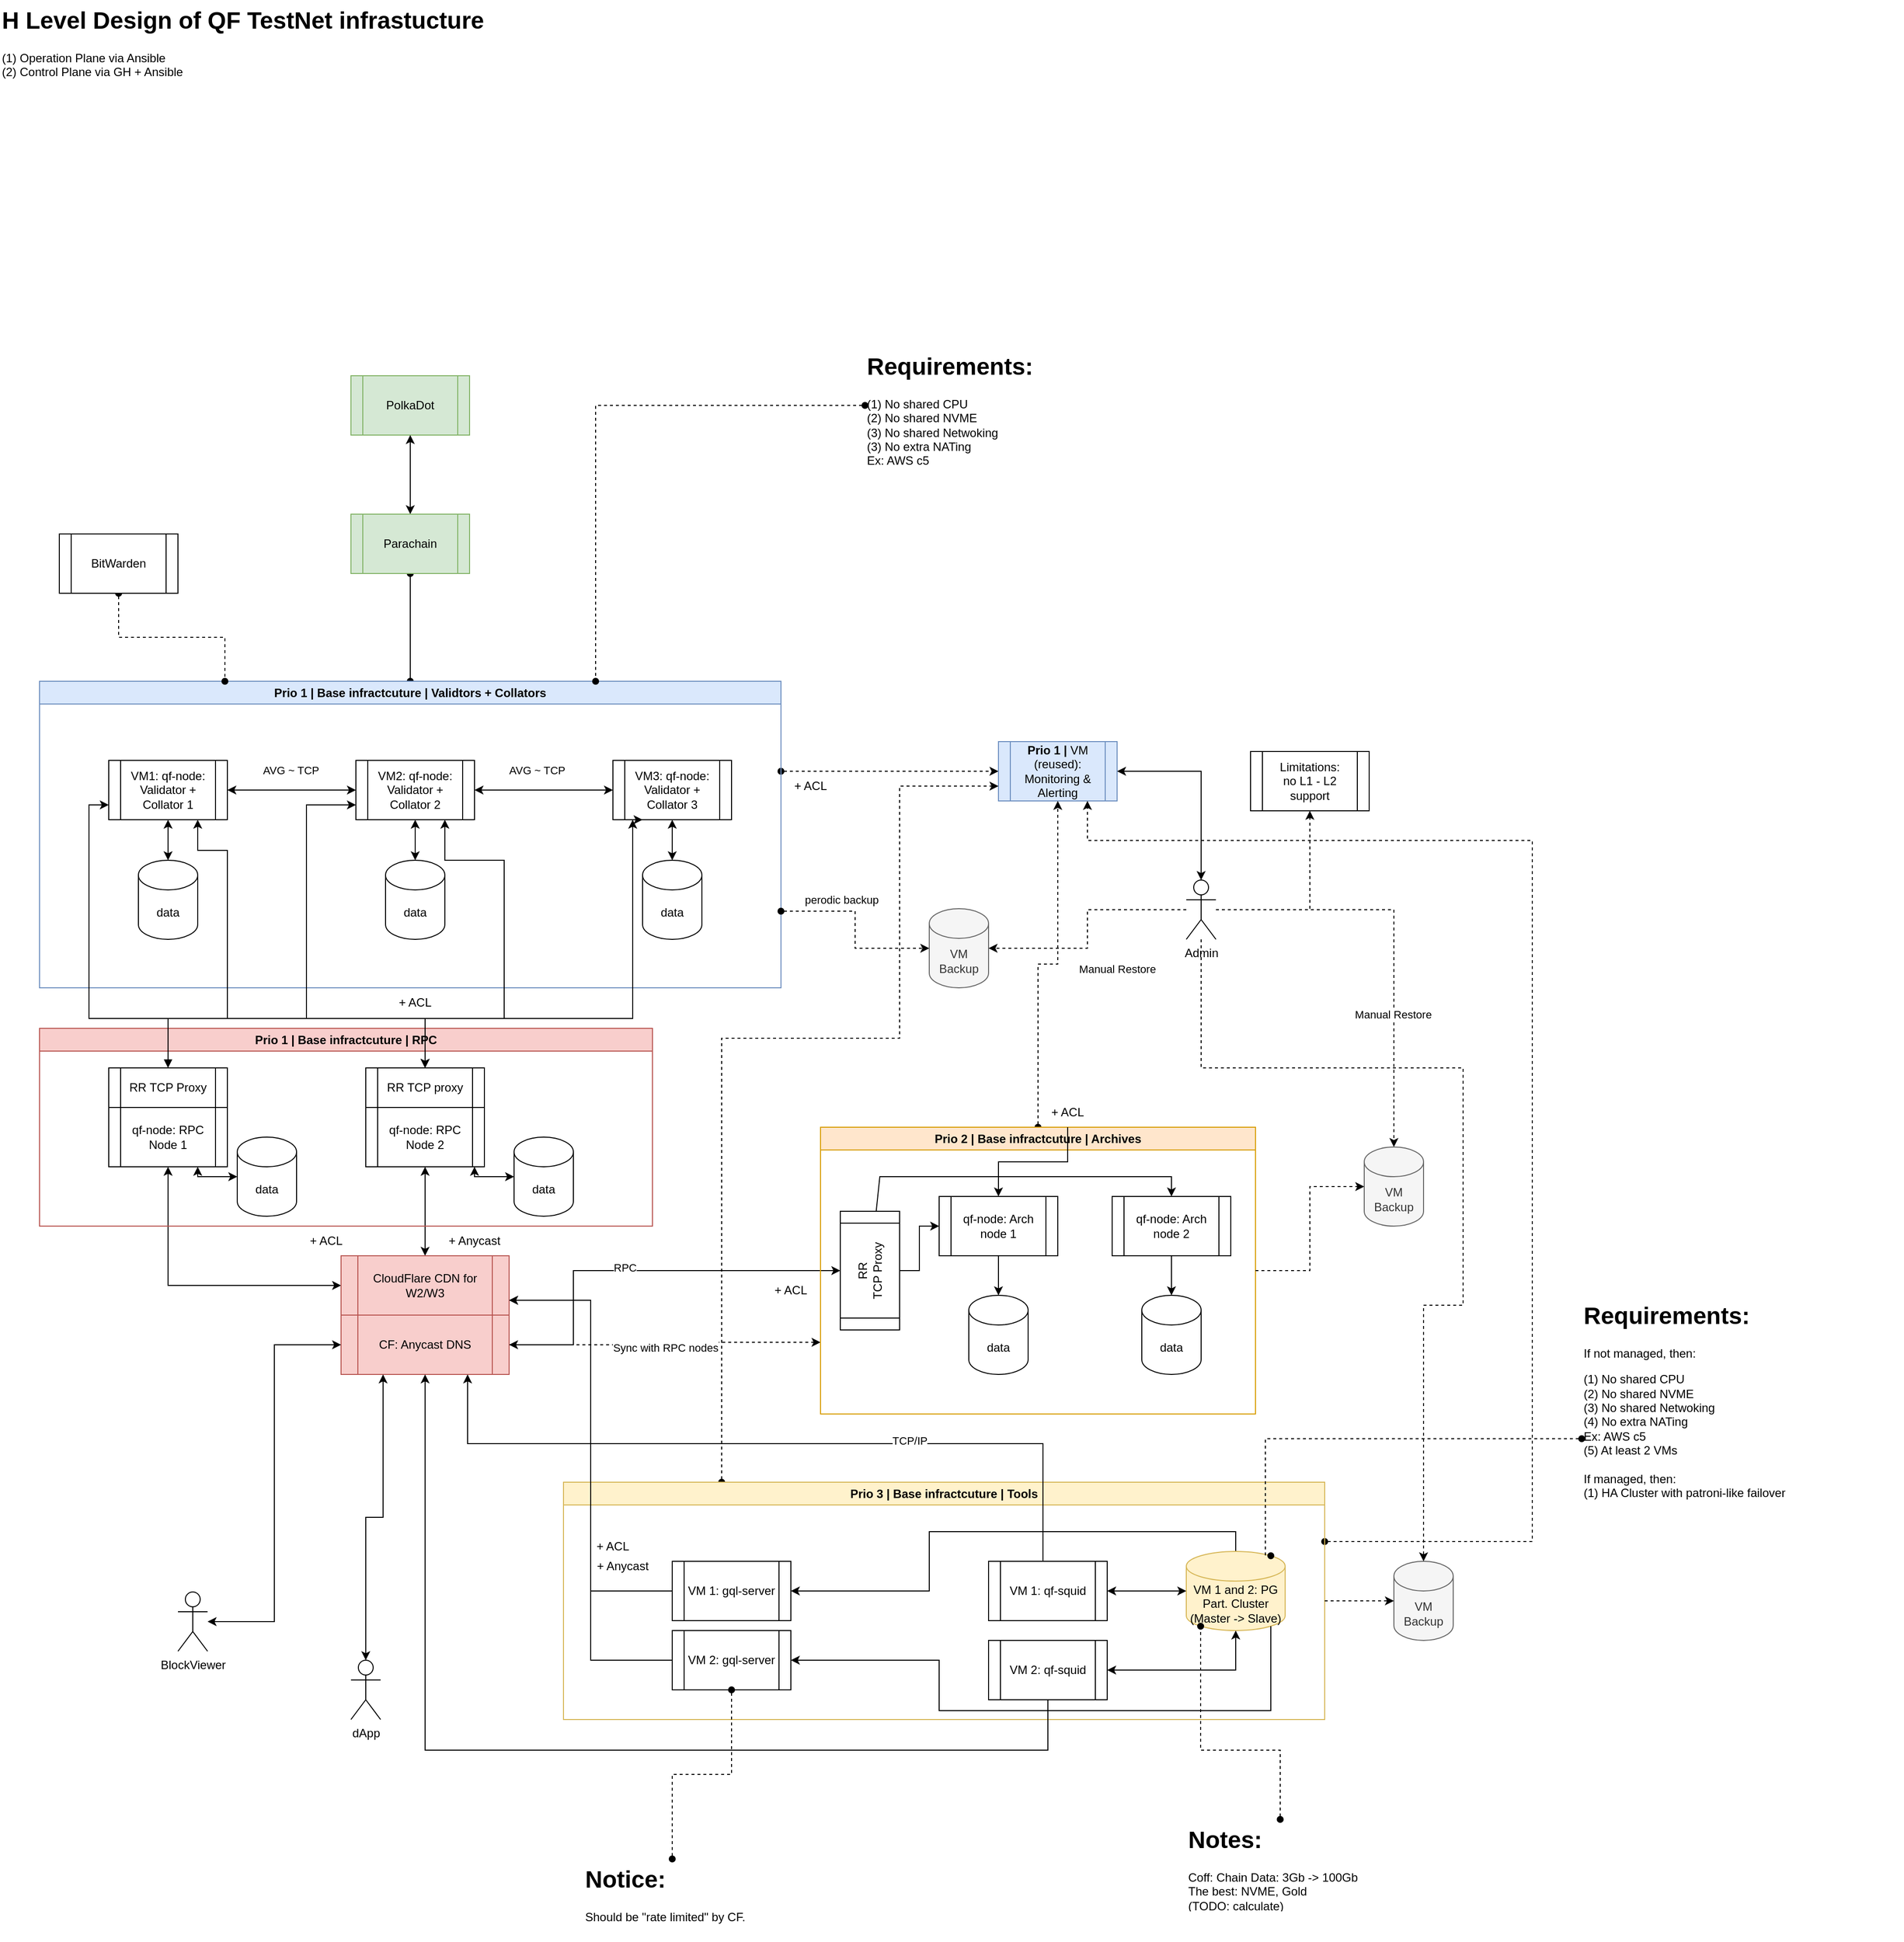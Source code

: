 <mxfile version="26.0.16">
  <diagram name="HLD" id="eTEe7x4ZIcKYtDVM1YVj">
    <mxGraphModel dx="1368" dy="2129" grid="1" gridSize="10" guides="1" tooltips="1" connect="1" arrows="1" fold="1" page="1" pageScale="1" pageWidth="850" pageHeight="1100" math="0" shadow="0">
      <root>
        <mxCell id="0" />
        <mxCell id="1" parent="0" />
        <mxCell id="8eAeLmn8yFaLi3UXi1aJ-64" style="edgeStyle=orthogonalEdgeStyle;rounded=0;orthogonalLoop=1;jettySize=auto;html=1;startArrow=oval;startFill=1;endArrow=oval;endFill=1;" parent="1" source="8eAeLmn8yFaLi3UXi1aJ-1" target="8eAeLmn8yFaLi3UXi1aJ-60" edge="1">
          <mxGeometry relative="1" as="geometry" />
        </mxCell>
        <mxCell id="8eAeLmn8yFaLi3UXi1aJ-73" style="edgeStyle=orthogonalEdgeStyle;rounded=0;orthogonalLoop=1;jettySize=auto;html=1;entryX=0;entryY=0.5;entryDx=0;entryDy=0;dashed=1;startArrow=oval;startFill=1;" parent="1" source="8eAeLmn8yFaLi3UXi1aJ-1" target="8eAeLmn8yFaLi3UXi1aJ-71" edge="1">
          <mxGeometry relative="1" as="geometry">
            <Array as="points">
              <mxPoint x="990" y="-290" />
              <mxPoint x="990" y="-290" />
            </Array>
          </mxGeometry>
        </mxCell>
        <mxCell id="8eAeLmn8yFaLi3UXi1aJ-1" value="Prio 1 | Base infractcuture | Validtors + Collators" style="swimlane;whiteSpace=wrap;html=1;fillColor=#dae8fc;strokeColor=#6c8ebf;" parent="1" vertex="1">
          <mxGeometry x="80" y="-381" width="750" height="310" as="geometry" />
        </mxCell>
        <mxCell id="8eAeLmn8yFaLi3UXi1aJ-5" value="AVG ~ TCP" style="edgeStyle=orthogonalEdgeStyle;rounded=0;orthogonalLoop=1;jettySize=auto;html=1;entryX=0;entryY=0.5;entryDx=0;entryDy=0;startArrow=classic;startFill=1;" parent="8eAeLmn8yFaLi3UXi1aJ-1" source="8eAeLmn8yFaLi3UXi1aJ-2" target="8eAeLmn8yFaLi3UXi1aJ-3" edge="1">
          <mxGeometry x="-0.014" y="20" relative="1" as="geometry">
            <mxPoint as="offset" />
          </mxGeometry>
        </mxCell>
        <mxCell id="8eAeLmn8yFaLi3UXi1aJ-11" style="edgeStyle=orthogonalEdgeStyle;rounded=0;orthogonalLoop=1;jettySize=auto;html=1;startArrow=classic;startFill=1;" parent="8eAeLmn8yFaLi3UXi1aJ-1" source="8eAeLmn8yFaLi3UXi1aJ-2" target="8eAeLmn8yFaLi3UXi1aJ-10" edge="1">
          <mxGeometry relative="1" as="geometry" />
        </mxCell>
        <mxCell id="8eAeLmn8yFaLi3UXi1aJ-2" value="VM1: qf-node:&lt;br&gt;Validator + Collator&amp;nbsp;1" style="shape=process;whiteSpace=wrap;html=1;backgroundOutline=1;" parent="8eAeLmn8yFaLi3UXi1aJ-1" vertex="1">
          <mxGeometry x="70" y="80" width="120" height="60" as="geometry" />
        </mxCell>
        <mxCell id="8eAeLmn8yFaLi3UXi1aJ-6" style="edgeStyle=orthogonalEdgeStyle;rounded=0;orthogonalLoop=1;jettySize=auto;html=1;startArrow=classic;startFill=1;" parent="8eAeLmn8yFaLi3UXi1aJ-1" source="8eAeLmn8yFaLi3UXi1aJ-3" target="8eAeLmn8yFaLi3UXi1aJ-4" edge="1">
          <mxGeometry relative="1" as="geometry" />
        </mxCell>
        <mxCell id="8eAeLmn8yFaLi3UXi1aJ-15" value="AVG ~ TCP" style="edgeLabel;html=1;align=center;verticalAlign=middle;resizable=0;points=[];" parent="8eAeLmn8yFaLi3UXi1aJ-6" vertex="1" connectable="0">
          <mxGeometry x="-0.393" y="1" relative="1" as="geometry">
            <mxPoint x="20" y="-19" as="offset" />
          </mxGeometry>
        </mxCell>
        <mxCell id="8eAeLmn8yFaLi3UXi1aJ-3" value="VM2: qf-node:&lt;br&gt;Validator + Collator&amp;nbsp;2" style="shape=process;whiteSpace=wrap;html=1;backgroundOutline=1;" parent="8eAeLmn8yFaLi3UXi1aJ-1" vertex="1">
          <mxGeometry x="320" y="80" width="120" height="60" as="geometry" />
        </mxCell>
        <mxCell id="8eAeLmn8yFaLi3UXi1aJ-4" value="VM3: qf-node:&lt;br&gt;Validator + Collator 3" style="shape=process;whiteSpace=wrap;html=1;backgroundOutline=1;" parent="8eAeLmn8yFaLi3UXi1aJ-1" vertex="1">
          <mxGeometry x="580" y="80" width="120" height="60" as="geometry" />
        </mxCell>
        <mxCell id="8eAeLmn8yFaLi3UXi1aJ-10" value="data" style="shape=cylinder3;whiteSpace=wrap;html=1;boundedLbl=1;backgroundOutline=1;size=15;" parent="8eAeLmn8yFaLi3UXi1aJ-1" vertex="1">
          <mxGeometry x="100" y="181" width="60" height="80" as="geometry" />
        </mxCell>
        <mxCell id="8eAeLmn8yFaLi3UXi1aJ-12" value="data" style="shape=cylinder3;whiteSpace=wrap;html=1;boundedLbl=1;backgroundOutline=1;size=15;" parent="8eAeLmn8yFaLi3UXi1aJ-1" vertex="1">
          <mxGeometry x="350" y="181" width="60" height="80" as="geometry" />
        </mxCell>
        <mxCell id="8eAeLmn8yFaLi3UXi1aJ-13" value="data" style="shape=cylinder3;whiteSpace=wrap;html=1;boundedLbl=1;backgroundOutline=1;size=15;" parent="8eAeLmn8yFaLi3UXi1aJ-1" vertex="1">
          <mxGeometry x="610" y="181" width="60" height="80" as="geometry" />
        </mxCell>
        <mxCell id="8eAeLmn8yFaLi3UXi1aJ-14" style="edgeStyle=orthogonalEdgeStyle;rounded=0;orthogonalLoop=1;jettySize=auto;html=1;entryX=0.5;entryY=0;entryDx=0;entryDy=0;entryPerimeter=0;startArrow=classic;startFill=1;" parent="8eAeLmn8yFaLi3UXi1aJ-1" source="8eAeLmn8yFaLi3UXi1aJ-4" target="8eAeLmn8yFaLi3UXi1aJ-13" edge="1">
          <mxGeometry relative="1" as="geometry" />
        </mxCell>
        <mxCell id="8eAeLmn8yFaLi3UXi1aJ-16" style="edgeStyle=orthogonalEdgeStyle;rounded=0;orthogonalLoop=1;jettySize=auto;html=1;entryX=0.5;entryY=0;entryDx=0;entryDy=0;entryPerimeter=0;startArrow=classic;startFill=1;" parent="8eAeLmn8yFaLi3UXi1aJ-1" source="8eAeLmn8yFaLi3UXi1aJ-3" target="8eAeLmn8yFaLi3UXi1aJ-12" edge="1">
          <mxGeometry relative="1" as="geometry" />
        </mxCell>
        <mxCell id="8eAeLmn8yFaLi3UXi1aJ-51" style="edgeStyle=orthogonalEdgeStyle;rounded=0;orthogonalLoop=1;jettySize=auto;html=1;startArrow=classic;startFill=1;" parent="1" source="8eAeLmn8yFaLi3UXi1aJ-17" target="8eAeLmn8yFaLi3UXi1aJ-40" edge="1">
          <mxGeometry relative="1" as="geometry" />
        </mxCell>
        <mxCell id="8eAeLmn8yFaLi3UXi1aJ-52" style="edgeStyle=orthogonalEdgeStyle;rounded=0;orthogonalLoop=1;jettySize=auto;html=1;startArrow=classic;startFill=1;" parent="1" source="8eAeLmn8yFaLi3UXi1aJ-17" target="8eAeLmn8yFaLi3UXi1aJ-37" edge="1">
          <mxGeometry relative="1" as="geometry" />
        </mxCell>
        <mxCell id="8eAeLmn8yFaLi3UXi1aJ-17" value="CloudFlare CDN for W2/W3" style="shape=process;whiteSpace=wrap;html=1;backgroundOutline=1;fillColor=#f8cecc;strokeColor=#b85450;" parent="1" vertex="1">
          <mxGeometry x="385" y="200" width="170" height="60" as="geometry" />
        </mxCell>
        <mxCell id="S5pNUgwe8TNOUD60_Mkd-13" style="edgeStyle=orthogonalEdgeStyle;rounded=0;orthogonalLoop=1;jettySize=auto;html=1;entryX=0.5;entryY=0;entryDx=0;entryDy=0;" parent="1" source="8eAeLmn8yFaLi3UXi1aJ-18" target="8eAeLmn8yFaLi3UXi1aJ-92" edge="1">
          <mxGeometry relative="1" as="geometry">
            <Array as="points">
              <mxPoint x="620" y="290" />
              <mxPoint x="620" y="215" />
            </Array>
          </mxGeometry>
        </mxCell>
        <mxCell id="S5pNUgwe8TNOUD60_Mkd-14" value="RPC" style="edgeLabel;html=1;align=center;verticalAlign=middle;resizable=0;points=[];" parent="S5pNUgwe8TNOUD60_Mkd-13" vertex="1" connectable="0">
          <mxGeometry x="-0.067" y="3" relative="1" as="geometry">
            <mxPoint as="offset" />
          </mxGeometry>
        </mxCell>
        <mxCell id="8eAeLmn8yFaLi3UXi1aJ-18" value="CF: Anycast DNS" style="shape=process;whiteSpace=wrap;html=1;backgroundOutline=1;fillColor=#f8cecc;strokeColor=#b85450;" parent="1" vertex="1">
          <mxGeometry x="385" y="260" width="170" height="60" as="geometry" />
        </mxCell>
        <mxCell id="8eAeLmn8yFaLi3UXi1aJ-19" value="+ Anycast" style="text;html=1;align=center;verticalAlign=middle;whiteSpace=wrap;rounded=0;" parent="1" vertex="1">
          <mxGeometry x="490" y="170" width="60" height="30" as="geometry" />
        </mxCell>
        <mxCell id="8eAeLmn8yFaLi3UXi1aJ-34" value="Prio 1 |&amp;nbsp;Base infractcuture | RPC" style="swimlane;whiteSpace=wrap;html=1;fillColor=#f8cecc;strokeColor=#b85450;" parent="1" vertex="1">
          <mxGeometry x="80" y="-30" width="620" height="200" as="geometry" />
        </mxCell>
        <mxCell id="8eAeLmn8yFaLi3UXi1aJ-37" value="qf-node: RPC Node 1" style="shape=process;whiteSpace=wrap;html=1;backgroundOutline=1;" parent="8eAeLmn8yFaLi3UXi1aJ-34" vertex="1">
          <mxGeometry x="70" y="80" width="120" height="60" as="geometry" />
        </mxCell>
        <mxCell id="8eAeLmn8yFaLi3UXi1aJ-99" style="edgeStyle=orthogonalEdgeStyle;rounded=0;orthogonalLoop=1;jettySize=auto;html=1;startArrow=classic;startFill=1;" parent="8eAeLmn8yFaLi3UXi1aJ-34" source="8eAeLmn8yFaLi3UXi1aJ-40" target="8eAeLmn8yFaLi3UXi1aJ-98" edge="1">
          <mxGeometry relative="1" as="geometry">
            <Array as="points">
              <mxPoint x="440" y="150" />
              <mxPoint x="490" y="150" />
              <mxPoint x="490" y="130" />
            </Array>
          </mxGeometry>
        </mxCell>
        <mxCell id="8eAeLmn8yFaLi3UXi1aJ-40" value="qf-node:&amp;nbsp;RPC Node 2" style="shape=process;whiteSpace=wrap;html=1;backgroundOutline=1;" parent="8eAeLmn8yFaLi3UXi1aJ-34" vertex="1">
          <mxGeometry x="330" y="80" width="120" height="60" as="geometry" />
        </mxCell>
        <mxCell id="8eAeLmn8yFaLi3UXi1aJ-98" value="data" style="shape=cylinder3;whiteSpace=wrap;html=1;boundedLbl=1;backgroundOutline=1;size=15;" parent="8eAeLmn8yFaLi3UXi1aJ-34" vertex="1">
          <mxGeometry x="480" y="110" width="60" height="80" as="geometry" />
        </mxCell>
        <mxCell id="S5pNUgwe8TNOUD60_Mkd-2" value="RR TCP Proxy" style="shape=process;whiteSpace=wrap;html=1;backgroundOutline=1;" parent="8eAeLmn8yFaLi3UXi1aJ-34" vertex="1">
          <mxGeometry x="70" y="40" width="120" height="40" as="geometry" />
        </mxCell>
        <mxCell id="S5pNUgwe8TNOUD60_Mkd-4" value="RR TCP proxy" style="shape=process;whiteSpace=wrap;html=1;backgroundOutline=1;" parent="8eAeLmn8yFaLi3UXi1aJ-34" vertex="1">
          <mxGeometry x="330" y="40" width="120" height="40" as="geometry" />
        </mxCell>
        <mxCell id="S5pNUgwe8TNOUD60_Mkd-9" value="data" style="shape=cylinder3;whiteSpace=wrap;html=1;boundedLbl=1;backgroundOutline=1;size=15;" parent="8eAeLmn8yFaLi3UXi1aJ-34" vertex="1">
          <mxGeometry x="200" y="110" width="60" height="80" as="geometry" />
        </mxCell>
        <mxCell id="S5pNUgwe8TNOUD60_Mkd-10" style="edgeStyle=orthogonalEdgeStyle;rounded=0;orthogonalLoop=1;jettySize=auto;html=1;entryX=0;entryY=0.5;entryDx=0;entryDy=0;entryPerimeter=0;startArrow=classic;startFill=1;" parent="8eAeLmn8yFaLi3UXi1aJ-34" source="8eAeLmn8yFaLi3UXi1aJ-37" target="S5pNUgwe8TNOUD60_Mkd-9" edge="1">
          <mxGeometry relative="1" as="geometry">
            <Array as="points">
              <mxPoint x="160" y="150" />
            </Array>
          </mxGeometry>
        </mxCell>
        <mxCell id="8eAeLmn8yFaLi3UXi1aJ-48" style="edgeStyle=orthogonalEdgeStyle;rounded=0;orthogonalLoop=1;jettySize=auto;html=1;entryX=0.75;entryY=1;entryDx=0;entryDy=0;startArrow=classic;startFill=1;exitX=0.5;exitY=0;exitDx=0;exitDy=0;" parent="1" source="S5pNUgwe8TNOUD60_Mkd-4" target="8eAeLmn8yFaLi3UXi1aJ-3" edge="1">
          <mxGeometry relative="1" as="geometry">
            <Array as="points">
              <mxPoint x="470" y="-40" />
              <mxPoint x="550" y="-40" />
              <mxPoint x="550" y="-200" />
              <mxPoint x="490" y="-200" />
            </Array>
          </mxGeometry>
        </mxCell>
        <mxCell id="8eAeLmn8yFaLi3UXi1aJ-57" value="VM Backup" style="shape=cylinder3;whiteSpace=wrap;html=1;boundedLbl=1;backgroundOutline=1;size=15;strokeColor=#666666;fillColor=#f5f5f5;fontColor=#333333;" parent="1" vertex="1">
          <mxGeometry x="980" y="-151" width="60" height="80" as="geometry" />
        </mxCell>
        <mxCell id="8eAeLmn8yFaLi3UXi1aJ-58" style="edgeStyle=orthogonalEdgeStyle;rounded=0;orthogonalLoop=1;jettySize=auto;html=1;entryX=0;entryY=0.5;entryDx=0;entryDy=0;entryPerimeter=0;dashed=1;startArrow=oval;startFill=1;exitX=1;exitY=0.75;exitDx=0;exitDy=0;" parent="1" source="8eAeLmn8yFaLi3UXi1aJ-1" target="8eAeLmn8yFaLi3UXi1aJ-57" edge="1">
          <mxGeometry relative="1" as="geometry" />
        </mxCell>
        <mxCell id="8eAeLmn8yFaLi3UXi1aJ-68" value="perodic backup" style="edgeLabel;html=1;align=center;verticalAlign=middle;resizable=0;points=[];" parent="8eAeLmn8yFaLi3UXi1aJ-58" vertex="1" connectable="0">
          <mxGeometry x="0.232" y="5" relative="1" as="geometry">
            <mxPoint x="-17" y="-44" as="offset" />
          </mxGeometry>
        </mxCell>
        <mxCell id="8eAeLmn8yFaLi3UXi1aJ-59" value="PolkaDot" style="shape=process;whiteSpace=wrap;html=1;backgroundOutline=1;fillColor=#d5e8d4;strokeColor=#82b366;" parent="1" vertex="1">
          <mxGeometry x="395" y="-690" width="120" height="60" as="geometry" />
        </mxCell>
        <mxCell id="8eAeLmn8yFaLi3UXi1aJ-61" style="edgeStyle=orthogonalEdgeStyle;rounded=0;orthogonalLoop=1;jettySize=auto;html=1;startArrow=classic;startFill=1;" parent="1" source="8eAeLmn8yFaLi3UXi1aJ-60" target="8eAeLmn8yFaLi3UXi1aJ-59" edge="1">
          <mxGeometry relative="1" as="geometry" />
        </mxCell>
        <mxCell id="8eAeLmn8yFaLi3UXi1aJ-60" value="Parachain" style="shape=process;whiteSpace=wrap;html=1;backgroundOutline=1;fillColor=#d5e8d4;strokeColor=#82b366;" parent="1" vertex="1">
          <mxGeometry x="395" y="-550" width="120" height="60" as="geometry" />
        </mxCell>
        <mxCell id="8eAeLmn8yFaLi3UXi1aJ-66" style="edgeStyle=orthogonalEdgeStyle;rounded=0;orthogonalLoop=1;jettySize=auto;html=1;startArrow=none;startFill=0;dashed=1;" parent="1" source="8eAeLmn8yFaLi3UXi1aJ-65" target="8eAeLmn8yFaLi3UXi1aJ-57" edge="1">
          <mxGeometry relative="1" as="geometry">
            <Array as="points">
              <mxPoint x="1140" y="-150" />
              <mxPoint x="1140" y="-111" />
            </Array>
          </mxGeometry>
        </mxCell>
        <mxCell id="8eAeLmn8yFaLi3UXi1aJ-67" value="Manual Restore" style="edgeLabel;html=1;align=center;verticalAlign=middle;resizable=0;points=[];rotation=0;" parent="8eAeLmn8yFaLi3UXi1aJ-66" vertex="1" connectable="0">
          <mxGeometry x="-0.261" y="2" relative="1" as="geometry">
            <mxPoint x="18" y="58" as="offset" />
          </mxGeometry>
        </mxCell>
        <mxCell id="8eAeLmn8yFaLi3UXi1aJ-80" style="edgeStyle=orthogonalEdgeStyle;rounded=0;orthogonalLoop=1;jettySize=auto;html=1;entryX=0.5;entryY=1;entryDx=0;entryDy=0;dashed=1;" parent="1" source="8eAeLmn8yFaLi3UXi1aJ-65" target="8eAeLmn8yFaLi3UXi1aJ-79" edge="1">
          <mxGeometry relative="1" as="geometry" />
        </mxCell>
        <mxCell id="S5pNUgwe8TNOUD60_Mkd-15" style="edgeStyle=orthogonalEdgeStyle;rounded=0;orthogonalLoop=1;jettySize=auto;html=1;dashed=1;" parent="1" source="8eAeLmn8yFaLi3UXi1aJ-65" target="8eAeLmn8yFaLi3UXi1aJ-128" edge="1">
          <mxGeometry relative="1" as="geometry" />
        </mxCell>
        <mxCell id="S5pNUgwe8TNOUD60_Mkd-16" value="Manual Restore" style="edgeLabel;html=1;align=center;verticalAlign=middle;resizable=0;points=[];" parent="S5pNUgwe8TNOUD60_Mkd-15" vertex="1" connectable="0">
          <mxGeometry x="0.359" y="-1" relative="1" as="geometry">
            <mxPoint as="offset" />
          </mxGeometry>
        </mxCell>
        <mxCell id="8eAeLmn8yFaLi3UXi1aJ-65" value="Admin" style="shape=umlActor;verticalLabelPosition=bottom;verticalAlign=top;html=1;outlineConnect=0;" parent="1" vertex="1">
          <mxGeometry x="1240" y="-180" width="30" height="60" as="geometry" />
        </mxCell>
        <mxCell id="8eAeLmn8yFaLi3UXi1aJ-70" style="edgeStyle=orthogonalEdgeStyle;rounded=0;orthogonalLoop=1;jettySize=auto;html=1;startArrow=classic;startFill=1;entryX=0.25;entryY=1;entryDx=0;entryDy=0;" parent="1" source="8eAeLmn8yFaLi3UXi1aJ-69" target="8eAeLmn8yFaLi3UXi1aJ-18" edge="1">
          <mxGeometry relative="1" as="geometry" />
        </mxCell>
        <mxCell id="8eAeLmn8yFaLi3UXi1aJ-69" value="dApp" style="shape=umlActor;verticalLabelPosition=bottom;verticalAlign=top;html=1;outlineConnect=0;" parent="1" vertex="1">
          <mxGeometry x="395" y="609" width="30" height="60" as="geometry" />
        </mxCell>
        <mxCell id="8eAeLmn8yFaLi3UXi1aJ-71" value="&lt;span style=&quot;font-weight: 700;&quot;&gt;Prio 1 |&amp;nbsp;&lt;/span&gt;VM (reused): Monitoring &amp;amp; Alerting" style="shape=process;whiteSpace=wrap;html=1;backgroundOutline=1;fillColor=#dae8fc;strokeColor=#6c8ebf;" parent="1" vertex="1">
          <mxGeometry x="1050" y="-320" width="120" height="60" as="geometry" />
        </mxCell>
        <mxCell id="8eAeLmn8yFaLi3UXi1aJ-74" style="edgeStyle=orthogonalEdgeStyle;rounded=0;orthogonalLoop=1;jettySize=auto;html=1;entryX=0.5;entryY=0;entryDx=0;entryDy=0;entryPerimeter=0;startArrow=classic;startFill=1;" parent="1" source="8eAeLmn8yFaLi3UXi1aJ-71" target="8eAeLmn8yFaLi3UXi1aJ-65" edge="1">
          <mxGeometry relative="1" as="geometry" />
        </mxCell>
        <mxCell id="8eAeLmn8yFaLi3UXi1aJ-79" value="Limitations:&lt;br&gt;no L1 - L2 support" style="shape=process;whiteSpace=wrap;html=1;backgroundOutline=1;" parent="1" vertex="1">
          <mxGeometry x="1305" y="-310" width="120" height="60" as="geometry" />
        </mxCell>
        <mxCell id="8eAeLmn8yFaLi3UXi1aJ-82" style="edgeStyle=orthogonalEdgeStyle;rounded=0;orthogonalLoop=1;jettySize=auto;html=1;entryX=0.75;entryY=0;entryDx=0;entryDy=0;dashed=1;startArrow=oval;startFill=1;endArrow=oval;endFill=1;" parent="1" source="8eAeLmn8yFaLi3UXi1aJ-81" target="8eAeLmn8yFaLi3UXi1aJ-1" edge="1">
          <mxGeometry relative="1" as="geometry" />
        </mxCell>
        <mxCell id="8eAeLmn8yFaLi3UXi1aJ-81" value="&lt;h1 style=&quot;margin-top: 0px;&quot;&gt;Requirements:&lt;/h1&gt;&lt;p&gt;(1) No shared CPU&lt;br&gt;(2) No shared NVME&lt;br&gt;(3) No shared Netwoking&lt;br&gt;(3) No extra NATing&lt;br&gt;Ex: AWS c5&lt;/p&gt;" style="text;html=1;whiteSpace=wrap;overflow=hidden;rounded=0;" parent="1" vertex="1">
          <mxGeometry x="915" y="-720" width="325" height="120" as="geometry" />
        </mxCell>
        <mxCell id="8eAeLmn8yFaLi3UXi1aJ-91" style="edgeStyle=orthogonalEdgeStyle;rounded=0;orthogonalLoop=1;jettySize=auto;html=1;entryX=1;entryY=0.5;entryDx=0;entryDy=0;dashed=1;startArrow=classic;startFill=1;exitX=0;exitY=0.75;exitDx=0;exitDy=0;" parent="1" source="8eAeLmn8yFaLi3UXi1aJ-83" target="8eAeLmn8yFaLi3UXi1aJ-18" edge="1">
          <mxGeometry relative="1" as="geometry" />
        </mxCell>
        <mxCell id="S5pNUgwe8TNOUD60_Mkd-12" value="Sync with RPC nodes" style="edgeLabel;html=1;align=center;verticalAlign=middle;resizable=0;points=[];" parent="8eAeLmn8yFaLi3UXi1aJ-91" vertex="1" connectable="0">
          <mxGeometry x="-0.637" y="1" relative="1" as="geometry">
            <mxPoint x="-100" y="4" as="offset" />
          </mxGeometry>
        </mxCell>
        <mxCell id="8eAeLmn8yFaLi3UXi1aJ-116" style="edgeStyle=orthogonalEdgeStyle;rounded=0;orthogonalLoop=1;jettySize=auto;html=1;entryX=0.5;entryY=1;entryDx=0;entryDy=0;dashed=1;startArrow=oval;startFill=1;" parent="1" source="8eAeLmn8yFaLi3UXi1aJ-83" target="8eAeLmn8yFaLi3UXi1aJ-71" edge="1">
          <mxGeometry relative="1" as="geometry" />
        </mxCell>
        <mxCell id="8eAeLmn8yFaLi3UXi1aJ-83" value="Prio 2 |&amp;nbsp;Base infractcuture | Archives" style="swimlane;whiteSpace=wrap;html=1;fillColor=#ffe6cc;strokeColor=#d79b00;" parent="1" vertex="1">
          <mxGeometry x="870" y="70" width="440" height="290" as="geometry" />
        </mxCell>
        <mxCell id="8eAeLmn8yFaLi3UXi1aJ-84" value="qf-node: Arch node 1" style="shape=process;whiteSpace=wrap;html=1;backgroundOutline=1;" parent="8eAeLmn8yFaLi3UXi1aJ-83" vertex="1">
          <mxGeometry x="120" y="70" width="120" height="60" as="geometry" />
        </mxCell>
        <mxCell id="8eAeLmn8yFaLi3UXi1aJ-89" style="edgeStyle=orthogonalEdgeStyle;rounded=0;orthogonalLoop=1;jettySize=auto;html=1;" parent="8eAeLmn8yFaLi3UXi1aJ-83" source="8eAeLmn8yFaLi3UXi1aJ-85" target="8eAeLmn8yFaLi3UXi1aJ-88" edge="1">
          <mxGeometry relative="1" as="geometry" />
        </mxCell>
        <mxCell id="8eAeLmn8yFaLi3UXi1aJ-85" value="qf-node: Arch node 2" style="shape=process;whiteSpace=wrap;html=1;backgroundOutline=1;" parent="8eAeLmn8yFaLi3UXi1aJ-83" vertex="1">
          <mxGeometry x="295" y="70" width="120" height="60" as="geometry" />
        </mxCell>
        <mxCell id="8eAeLmn8yFaLi3UXi1aJ-86" value="data" style="shape=cylinder3;whiteSpace=wrap;html=1;boundedLbl=1;backgroundOutline=1;size=15;" parent="8eAeLmn8yFaLi3UXi1aJ-83" vertex="1">
          <mxGeometry x="150" y="170" width="60" height="80" as="geometry" />
        </mxCell>
        <mxCell id="8eAeLmn8yFaLi3UXi1aJ-87" style="edgeStyle=orthogonalEdgeStyle;rounded=0;orthogonalLoop=1;jettySize=auto;html=1;entryX=0.5;entryY=0;entryDx=0;entryDy=0;entryPerimeter=0;" parent="8eAeLmn8yFaLi3UXi1aJ-83" source="8eAeLmn8yFaLi3UXi1aJ-84" target="8eAeLmn8yFaLi3UXi1aJ-86" edge="1">
          <mxGeometry relative="1" as="geometry" />
        </mxCell>
        <mxCell id="8eAeLmn8yFaLi3UXi1aJ-88" value="data" style="shape=cylinder3;whiteSpace=wrap;html=1;boundedLbl=1;backgroundOutline=1;size=15;" parent="8eAeLmn8yFaLi3UXi1aJ-83" vertex="1">
          <mxGeometry x="325" y="170" width="60" height="80" as="geometry" />
        </mxCell>
        <mxCell id="8eAeLmn8yFaLi3UXi1aJ-131" style="edgeStyle=orthogonalEdgeStyle;rounded=0;orthogonalLoop=1;jettySize=auto;html=1;entryX=0;entryY=0.5;entryDx=0;entryDy=0;" parent="8eAeLmn8yFaLi3UXi1aJ-83" source="8eAeLmn8yFaLi3UXi1aJ-92" target="8eAeLmn8yFaLi3UXi1aJ-84" edge="1">
          <mxGeometry relative="1" as="geometry" />
        </mxCell>
        <mxCell id="8eAeLmn8yFaLi3UXi1aJ-132" style="edgeStyle=orthogonalEdgeStyle;rounded=0;orthogonalLoop=1;jettySize=auto;html=1;entryX=0.5;entryY=0;entryDx=0;entryDy=0;" parent="8eAeLmn8yFaLi3UXi1aJ-83" source="8eAeLmn8yFaLi3UXi1aJ-92" target="8eAeLmn8yFaLi3UXi1aJ-85" edge="1">
          <mxGeometry relative="1" as="geometry">
            <Array as="points">
              <mxPoint x="60" y="50" />
              <mxPoint x="355" y="50" />
            </Array>
          </mxGeometry>
        </mxCell>
        <mxCell id="8eAeLmn8yFaLi3UXi1aJ-92" value="RR&lt;div&gt;TCP Proxy&lt;/div&gt;" style="shape=process;whiteSpace=wrap;html=1;backgroundOutline=1;rotation=-90;" parent="8eAeLmn8yFaLi3UXi1aJ-83" vertex="1">
          <mxGeometry x="-10" y="115" width="120" height="60" as="geometry" />
        </mxCell>
        <mxCell id="8eAeLmn8yFaLi3UXi1aJ-115" style="edgeStyle=orthogonalEdgeStyle;rounded=0;orthogonalLoop=1;jettySize=auto;html=1;entryX=0;entryY=0.75;entryDx=0;entryDy=0;dashed=1;startArrow=oval;startFill=1;" parent="1" source="8eAeLmn8yFaLi3UXi1aJ-95" target="8eAeLmn8yFaLi3UXi1aJ-71" edge="1">
          <mxGeometry relative="1" as="geometry">
            <Array as="points">
              <mxPoint x="770" y="-20" />
              <mxPoint x="950" y="-20" />
              <mxPoint x="950" y="-275" />
            </Array>
          </mxGeometry>
        </mxCell>
        <mxCell id="8eAeLmn8yFaLi3UXi1aJ-137" style="edgeStyle=orthogonalEdgeStyle;rounded=0;orthogonalLoop=1;jettySize=auto;html=1;entryX=0.75;entryY=1;entryDx=0;entryDy=0;startArrow=oval;startFill=1;exitX=1;exitY=0.25;exitDx=0;exitDy=0;dashed=1;" parent="1" source="8eAeLmn8yFaLi3UXi1aJ-95" target="8eAeLmn8yFaLi3UXi1aJ-71" edge="1">
          <mxGeometry relative="1" as="geometry">
            <Array as="points">
              <mxPoint x="1590" y="489" />
              <mxPoint x="1590" y="-220" />
              <mxPoint x="1140" y="-220" />
            </Array>
          </mxGeometry>
        </mxCell>
        <mxCell id="8eAeLmn8yFaLi3UXi1aJ-95" value="Prio 3 | Base infractcuture | Tools" style="swimlane;whiteSpace=wrap;html=1;fillColor=#fff2cc;strokeColor=#d6b656;" parent="1" vertex="1">
          <mxGeometry x="610" y="429" width="770" height="240" as="geometry" />
        </mxCell>
        <mxCell id="8eAeLmn8yFaLi3UXi1aJ-111" style="edgeStyle=orthogonalEdgeStyle;rounded=0;orthogonalLoop=1;jettySize=auto;html=1;exitX=0.5;exitY=0;exitDx=0;exitDy=0;exitPerimeter=0;" parent="8eAeLmn8yFaLi3UXi1aJ-95" source="8eAeLmn8yFaLi3UXi1aJ-102" target="8eAeLmn8yFaLi3UXi1aJ-110" edge="1">
          <mxGeometry relative="1" as="geometry">
            <Array as="points">
              <mxPoint x="680" y="50" />
              <mxPoint x="370" y="50" />
              <mxPoint x="370" y="110" />
            </Array>
          </mxGeometry>
        </mxCell>
        <mxCell id="8eAeLmn8yFaLi3UXi1aJ-96" value="VM 1:&amp;nbsp;qf-squid" style="shape=process;whiteSpace=wrap;html=1;backgroundOutline=1;" parent="8eAeLmn8yFaLi3UXi1aJ-95" vertex="1">
          <mxGeometry x="430" y="80" width="120" height="60" as="geometry" />
        </mxCell>
        <mxCell id="8eAeLmn8yFaLi3UXi1aJ-102" value="VM 1 and 2: PG Part. Cluster (Master -&amp;gt; Slave)" style="shape=cylinder3;whiteSpace=wrap;html=1;boundedLbl=1;backgroundOutline=1;size=15;fillColor=#fff2cc;strokeColor=#d6b656;" parent="8eAeLmn8yFaLi3UXi1aJ-95" vertex="1">
          <mxGeometry x="630" y="70" width="100" height="80" as="geometry" />
        </mxCell>
        <mxCell id="8eAeLmn8yFaLi3UXi1aJ-103" style="edgeStyle=orthogonalEdgeStyle;rounded=0;orthogonalLoop=1;jettySize=auto;html=1;entryX=0;entryY=0.5;entryDx=0;entryDy=0;entryPerimeter=0;startArrow=classic;startFill=1;" parent="8eAeLmn8yFaLi3UXi1aJ-95" source="8eAeLmn8yFaLi3UXi1aJ-96" target="8eAeLmn8yFaLi3UXi1aJ-102" edge="1">
          <mxGeometry relative="1" as="geometry" />
        </mxCell>
        <mxCell id="8eAeLmn8yFaLi3UXi1aJ-113" style="edgeStyle=orthogonalEdgeStyle;rounded=0;orthogonalLoop=1;jettySize=auto;html=1;entryX=1;entryY=0.5;entryDx=0;entryDy=0;exitX=0.855;exitY=1;exitDx=0;exitDy=-4.35;exitPerimeter=0;" parent="8eAeLmn8yFaLi3UXi1aJ-95" source="8eAeLmn8yFaLi3UXi1aJ-102" target="8eAeLmn8yFaLi3UXi1aJ-112" edge="1">
          <mxGeometry relative="1" as="geometry">
            <Array as="points">
              <mxPoint x="716" y="231" />
              <mxPoint x="380" y="231" />
              <mxPoint x="380" y="180" />
            </Array>
          </mxGeometry>
        </mxCell>
        <mxCell id="8eAeLmn8yFaLi3UXi1aJ-106" value="VM 2:&amp;nbsp;qf-squid" style="shape=process;whiteSpace=wrap;html=1;backgroundOutline=1;" parent="8eAeLmn8yFaLi3UXi1aJ-95" vertex="1">
          <mxGeometry x="430" y="160" width="120" height="60" as="geometry" />
        </mxCell>
        <mxCell id="8eAeLmn8yFaLi3UXi1aJ-107" style="edgeStyle=orthogonalEdgeStyle;rounded=0;orthogonalLoop=1;jettySize=auto;html=1;entryX=0.5;entryY=1;entryDx=0;entryDy=0;entryPerimeter=0;startArrow=classic;startFill=1;" parent="8eAeLmn8yFaLi3UXi1aJ-95" source="8eAeLmn8yFaLi3UXi1aJ-106" target="8eAeLmn8yFaLi3UXi1aJ-102" edge="1">
          <mxGeometry relative="1" as="geometry" />
        </mxCell>
        <mxCell id="8eAeLmn8yFaLi3UXi1aJ-110" value="VM 1: gql-server" style="shape=process;whiteSpace=wrap;html=1;backgroundOutline=1;" parent="8eAeLmn8yFaLi3UXi1aJ-95" vertex="1">
          <mxGeometry x="110" y="80" width="120" height="60" as="geometry" />
        </mxCell>
        <mxCell id="8eAeLmn8yFaLi3UXi1aJ-112" value="VM 2:&amp;nbsp;gql-server" style="shape=process;whiteSpace=wrap;html=1;backgroundOutline=1;" parent="8eAeLmn8yFaLi3UXi1aJ-95" vertex="1">
          <mxGeometry x="110" y="150" width="120" height="60" as="geometry" />
        </mxCell>
        <mxCell id="8eAeLmn8yFaLi3UXi1aJ-119" value="+ Anycast" style="text;html=1;align=center;verticalAlign=middle;whiteSpace=wrap;rounded=0;" parent="8eAeLmn8yFaLi3UXi1aJ-95" vertex="1">
          <mxGeometry x="30" y="70" width="60" height="30" as="geometry" />
        </mxCell>
        <mxCell id="8eAeLmn8yFaLi3UXi1aJ-120" value="+ ACL" style="text;html=1;align=center;verticalAlign=middle;whiteSpace=wrap;rounded=0;" parent="8eAeLmn8yFaLi3UXi1aJ-95" vertex="1">
          <mxGeometry x="20" y="50" width="60" height="30" as="geometry" />
        </mxCell>
        <mxCell id="8eAeLmn8yFaLi3UXi1aJ-100" style="edgeStyle=orthogonalEdgeStyle;rounded=0;orthogonalLoop=1;jettySize=auto;html=1;entryX=0.75;entryY=1;entryDx=0;entryDy=0;exitX=0.5;exitY=0;exitDx=0;exitDy=0;" parent="1" source="8eAeLmn8yFaLi3UXi1aJ-96" target="8eAeLmn8yFaLi3UXi1aJ-18" edge="1">
          <mxGeometry relative="1" as="geometry">
            <Array as="points">
              <mxPoint x="1095" y="509" />
              <mxPoint x="1095" y="390" />
              <mxPoint x="513" y="390" />
              <mxPoint x="513" y="320" />
            </Array>
          </mxGeometry>
        </mxCell>
        <mxCell id="8eAeLmn8yFaLi3UXi1aJ-101" value="TCP/IP" style="edgeLabel;html=1;align=center;verticalAlign=middle;resizable=0;points=[];" parent="8eAeLmn8yFaLi3UXi1aJ-100" vertex="1" connectable="0">
          <mxGeometry x="-0.332" y="-3" relative="1" as="geometry">
            <mxPoint as="offset" />
          </mxGeometry>
        </mxCell>
        <mxCell id="8eAeLmn8yFaLi3UXi1aJ-114" style="edgeStyle=orthogonalEdgeStyle;rounded=0;orthogonalLoop=1;jettySize=auto;html=1;entryX=0.5;entryY=1;entryDx=0;entryDy=0;" parent="1" source="8eAeLmn8yFaLi3UXi1aJ-106" target="8eAeLmn8yFaLi3UXi1aJ-18" edge="1">
          <mxGeometry relative="1" as="geometry">
            <Array as="points">
              <mxPoint x="1100" y="700" />
              <mxPoint x="470" y="700" />
            </Array>
          </mxGeometry>
        </mxCell>
        <mxCell id="8eAeLmn8yFaLi3UXi1aJ-117" style="edgeStyle=orthogonalEdgeStyle;rounded=0;orthogonalLoop=1;jettySize=auto;html=1;entryX=1;entryY=0.75;entryDx=0;entryDy=0;" parent="1" source="8eAeLmn8yFaLi3UXi1aJ-110" target="8eAeLmn8yFaLi3UXi1aJ-17" edge="1">
          <mxGeometry relative="1" as="geometry" />
        </mxCell>
        <mxCell id="8eAeLmn8yFaLi3UXi1aJ-118" style="edgeStyle=orthogonalEdgeStyle;rounded=0;orthogonalLoop=1;jettySize=auto;html=1;entryX=1;entryY=0.75;entryDx=0;entryDy=0;" parent="1" source="8eAeLmn8yFaLi3UXi1aJ-112" target="8eAeLmn8yFaLi3UXi1aJ-17" edge="1">
          <mxGeometry relative="1" as="geometry" />
        </mxCell>
        <mxCell id="8eAeLmn8yFaLi3UXi1aJ-123" style="edgeStyle=orthogonalEdgeStyle;rounded=0;orthogonalLoop=1;jettySize=auto;html=1;entryX=0;entryY=0.5;entryDx=0;entryDy=0;startArrow=classic;startFill=1;" parent="1" source="8eAeLmn8yFaLi3UXi1aJ-122" target="8eAeLmn8yFaLi3UXi1aJ-18" edge="1">
          <mxGeometry relative="1" as="geometry" />
        </mxCell>
        <mxCell id="8eAeLmn8yFaLi3UXi1aJ-122" value="BlockViewer" style="shape=umlActor;verticalLabelPosition=bottom;verticalAlign=top;html=1;outlineConnect=0;" parent="1" vertex="1">
          <mxGeometry x="220" y="540" width="30" height="60" as="geometry" />
        </mxCell>
        <mxCell id="8eAeLmn8yFaLi3UXi1aJ-126" value="VM Backup" style="shape=cylinder3;whiteSpace=wrap;html=1;boundedLbl=1;backgroundOutline=1;size=15;strokeColor=#666666;fillColor=#f5f5f5;fontColor=#333333;" parent="1" vertex="1">
          <mxGeometry x="1450" y="509" width="60" height="80" as="geometry" />
        </mxCell>
        <mxCell id="8eAeLmn8yFaLi3UXi1aJ-127" style="edgeStyle=orthogonalEdgeStyle;rounded=0;orthogonalLoop=1;jettySize=auto;html=1;entryX=0;entryY=0.5;entryDx=0;entryDy=0;entryPerimeter=0;dashed=1;exitX=1;exitY=0.5;exitDx=0;exitDy=0;" parent="1" source="8eAeLmn8yFaLi3UXi1aJ-95" target="8eAeLmn8yFaLi3UXi1aJ-126" edge="1">
          <mxGeometry relative="1" as="geometry" />
        </mxCell>
        <mxCell id="8eAeLmn8yFaLi3UXi1aJ-128" value="VM Backup" style="shape=cylinder3;whiteSpace=wrap;html=1;boundedLbl=1;backgroundOutline=1;size=15;strokeColor=#666666;fillColor=#f5f5f5;fontColor=#333333;" parent="1" vertex="1">
          <mxGeometry x="1420" y="90" width="60" height="80" as="geometry" />
        </mxCell>
        <mxCell id="8eAeLmn8yFaLi3UXi1aJ-129" style="edgeStyle=orthogonalEdgeStyle;rounded=0;orthogonalLoop=1;jettySize=auto;html=1;entryX=0;entryY=0.5;entryDx=0;entryDy=0;entryPerimeter=0;dashed=1;" parent="1" source="8eAeLmn8yFaLi3UXi1aJ-83" target="8eAeLmn8yFaLi3UXi1aJ-128" edge="1">
          <mxGeometry relative="1" as="geometry" />
        </mxCell>
        <mxCell id="8eAeLmn8yFaLi3UXi1aJ-134" style="edgeStyle=orthogonalEdgeStyle;rounded=0;orthogonalLoop=1;jettySize=auto;html=1;entryX=0.25;entryY=0;entryDx=0;entryDy=0;dashed=1;startArrow=oval;startFill=1;endArrow=oval;endFill=1;" parent="1" source="8eAeLmn8yFaLi3UXi1aJ-133" target="8eAeLmn8yFaLi3UXi1aJ-1" edge="1">
          <mxGeometry relative="1" as="geometry" />
        </mxCell>
        <mxCell id="8eAeLmn8yFaLi3UXi1aJ-133" value="BitWarden" style="shape=process;whiteSpace=wrap;html=1;backgroundOutline=1;" parent="1" vertex="1">
          <mxGeometry x="100" y="-530" width="120" height="60" as="geometry" />
        </mxCell>
        <mxCell id="S5pNUgwe8TNOUD60_Mkd-1" value="+ ACL" style="text;html=1;align=center;verticalAlign=middle;whiteSpace=wrap;rounded=0;" parent="1" vertex="1">
          <mxGeometry x="430" y="-71" width="60" height="30" as="geometry" />
        </mxCell>
        <mxCell id="S5pNUgwe8TNOUD60_Mkd-3" style="edgeStyle=orthogonalEdgeStyle;rounded=0;orthogonalLoop=1;jettySize=auto;html=1;entryX=0;entryY=0.75;entryDx=0;entryDy=0;startArrow=block;startFill=1;" parent="1" source="S5pNUgwe8TNOUD60_Mkd-2" target="8eAeLmn8yFaLi3UXi1aJ-2" edge="1">
          <mxGeometry relative="1" as="geometry">
            <Array as="points">
              <mxPoint x="210" y="-40" />
              <mxPoint x="130" y="-40" />
              <mxPoint x="130" y="-256" />
            </Array>
          </mxGeometry>
        </mxCell>
        <mxCell id="S5pNUgwe8TNOUD60_Mkd-5" style="edgeStyle=orthogonalEdgeStyle;rounded=0;orthogonalLoop=1;jettySize=auto;html=1;entryX=0;entryY=0.75;entryDx=0;entryDy=0;" parent="1" source="S5pNUgwe8TNOUD60_Mkd-2" target="8eAeLmn8yFaLi3UXi1aJ-3" edge="1">
          <mxGeometry relative="1" as="geometry">
            <Array as="points">
              <mxPoint x="210" y="-40" />
              <mxPoint x="350" y="-40" />
              <mxPoint x="350" y="-256" />
            </Array>
          </mxGeometry>
        </mxCell>
        <mxCell id="S5pNUgwe8TNOUD60_Mkd-6" style="edgeStyle=orthogonalEdgeStyle;rounded=0;orthogonalLoop=1;jettySize=auto;html=1;entryX=0.75;entryY=1;entryDx=0;entryDy=0;startArrow=classic;startFill=1;" parent="1" source="S5pNUgwe8TNOUD60_Mkd-4" target="8eAeLmn8yFaLi3UXi1aJ-2" edge="1">
          <mxGeometry relative="1" as="geometry">
            <Array as="points">
              <mxPoint x="470" y="-40" />
              <mxPoint x="270" y="-40" />
              <mxPoint x="270" y="-210" />
              <mxPoint x="240" y="-210" />
            </Array>
          </mxGeometry>
        </mxCell>
        <mxCell id="S5pNUgwe8TNOUD60_Mkd-7" style="edgeStyle=orthogonalEdgeStyle;rounded=0;orthogonalLoop=1;jettySize=auto;html=1;entryX=0.5;entryY=0;entryDx=0;entryDy=0;startArrow=classic;startFill=1;" parent="1" source="8eAeLmn8yFaLi3UXi1aJ-4" target="S5pNUgwe8TNOUD60_Mkd-4" edge="1">
          <mxGeometry relative="1" as="geometry">
            <Array as="points">
              <mxPoint x="680" y="-40" />
              <mxPoint x="470" y="-40" />
            </Array>
          </mxGeometry>
        </mxCell>
        <mxCell id="S5pNUgwe8TNOUD60_Mkd-8" style="edgeStyle=orthogonalEdgeStyle;rounded=0;orthogonalLoop=1;jettySize=auto;html=1;entryX=0.25;entryY=1;entryDx=0;entryDy=0;" parent="1" source="S5pNUgwe8TNOUD60_Mkd-2" target="8eAeLmn8yFaLi3UXi1aJ-4" edge="1">
          <mxGeometry relative="1" as="geometry">
            <Array as="points">
              <mxPoint x="210" y="-40" />
              <mxPoint x="680" y="-40" />
              <mxPoint x="680" y="-241" />
            </Array>
          </mxGeometry>
        </mxCell>
        <mxCell id="S5pNUgwe8TNOUD60_Mkd-11" value="+ ACL" style="text;html=1;align=center;verticalAlign=middle;whiteSpace=wrap;rounded=0;" parent="1" vertex="1">
          <mxGeometry x="340" y="170" width="60" height="30" as="geometry" />
        </mxCell>
        <mxCell id="S5pNUgwe8TNOUD60_Mkd-17" style="edgeStyle=orthogonalEdgeStyle;rounded=0;orthogonalLoop=1;jettySize=auto;html=1;entryX=0.5;entryY=0;entryDx=0;entryDy=0;entryPerimeter=0;dashed=1;" parent="1" source="8eAeLmn8yFaLi3UXi1aJ-65" target="8eAeLmn8yFaLi3UXi1aJ-126" edge="1">
          <mxGeometry relative="1" as="geometry">
            <Array as="points">
              <mxPoint x="1255" y="10" />
              <mxPoint x="1520" y="10" />
              <mxPoint x="1520" y="250" />
              <mxPoint x="1480" y="250" />
            </Array>
          </mxGeometry>
        </mxCell>
        <mxCell id="S5pNUgwe8TNOUD60_Mkd-19" value="&lt;h1 style=&quot;margin-top: 0px;&quot;&gt;H Level Design of QF TestNet infrastucture&amp;nbsp;&lt;/h1&gt;&lt;p&gt;(1) Operation Plane via Ansible&lt;br&gt;(2) Control Plane via GH + Ansible&lt;/p&gt;" style="text;html=1;whiteSpace=wrap;overflow=hidden;rounded=0;" parent="1" vertex="1">
          <mxGeometry x="40" y="-1070" width="810" height="150" as="geometry" />
        </mxCell>
        <mxCell id="S5pNUgwe8TNOUD60_Mkd-20" value="&lt;h1 style=&quot;margin-top: 0px;&quot;&gt;Requirements:&lt;/h1&gt;&lt;p&gt;If not managed, then:&lt;/p&gt;&lt;p&gt;(1) No shared CPU&lt;br&gt;(2) No shared NVME&lt;br&gt;(3) No shared Netwoking&lt;br&gt;(4) No extra NATing&lt;br&gt;Ex: AWS c5&lt;br&gt;(5) At least 2 VMs&lt;br&gt;&lt;br&gt;If managed, then:&lt;br&gt;(1) HA Cluster with patroni-like failover&amp;nbsp;&lt;/p&gt;" style="text;html=1;whiteSpace=wrap;overflow=hidden;rounded=0;" parent="1" vertex="1">
          <mxGeometry x="1640" y="240" width="325" height="290" as="geometry" />
        </mxCell>
        <mxCell id="S5pNUgwe8TNOUD60_Mkd-21" style="edgeStyle=orthogonalEdgeStyle;rounded=0;orthogonalLoop=1;jettySize=auto;html=1;entryX=0.855;entryY=0;entryDx=0;entryDy=4.35;entryPerimeter=0;startArrow=oval;startFill=1;endArrow=oval;endFill=1;dashed=1;" parent="1" source="S5pNUgwe8TNOUD60_Mkd-20" target="8eAeLmn8yFaLi3UXi1aJ-102" edge="1">
          <mxGeometry relative="1" as="geometry">
            <Array as="points">
              <mxPoint x="1320" y="385" />
              <mxPoint x="1320" y="503" />
            </Array>
          </mxGeometry>
        </mxCell>
        <mxCell id="S5pNUgwe8TNOUD60_Mkd-24" style="edgeStyle=orthogonalEdgeStyle;rounded=0;orthogonalLoop=1;jettySize=auto;html=1;entryX=0.5;entryY=1;entryDx=0;entryDy=0;dashed=1;startArrow=oval;startFill=1;endArrow=oval;endFill=1;" parent="1" source="S5pNUgwe8TNOUD60_Mkd-23" target="8eAeLmn8yFaLi3UXi1aJ-112" edge="1">
          <mxGeometry relative="1" as="geometry" />
        </mxCell>
        <mxCell id="S5pNUgwe8TNOUD60_Mkd-23" value="&lt;h1 style=&quot;margin-top: 0px;&quot;&gt;Notice:&lt;/h1&gt;&lt;p&gt;Should be &quot;rate limited&quot; by CF.&lt;/p&gt;" style="text;html=1;whiteSpace=wrap;overflow=hidden;rounded=0;" parent="1" vertex="1">
          <mxGeometry x="630" y="810" width="180" height="80" as="geometry" />
        </mxCell>
        <mxCell id="8g22AroYCZvqin2syvlm-1" value="&lt;h1 style=&quot;margin-top: 0px;&quot;&gt;Notes:&lt;/h1&gt;&lt;p&gt;Coff: Chain Data: 3Gb -&amp;gt; 100Gb&lt;br&gt;The best: NVME, Gold&amp;nbsp;&lt;br&gt;(TODO: calculate)&lt;/p&gt;" style="text;html=1;whiteSpace=wrap;overflow=hidden;rounded=0;" vertex="1" parent="1">
          <mxGeometry x="1240" y="770" width="190" height="90" as="geometry" />
        </mxCell>
        <mxCell id="8g22AroYCZvqin2syvlm-2" style="edgeStyle=orthogonalEdgeStyle;rounded=0;orthogonalLoop=1;jettySize=auto;html=1;entryX=0.145;entryY=1;entryDx=0;entryDy=-4.35;entryPerimeter=0;dashed=1;startArrow=oval;startFill=1;endArrow=oval;endFill=1;exitX=0.5;exitY=0;exitDx=0;exitDy=0;" edge="1" parent="1" source="8g22AroYCZvqin2syvlm-1" target="8eAeLmn8yFaLi3UXi1aJ-102">
          <mxGeometry relative="1" as="geometry">
            <Array as="points">
              <mxPoint x="1335" y="700" />
              <mxPoint x="1254" y="700" />
            </Array>
          </mxGeometry>
        </mxCell>
        <mxCell id="8g22AroYCZvqin2syvlm-3" value="+ ACL" style="text;html=1;align=center;verticalAlign=middle;whiteSpace=wrap;rounded=0;" vertex="1" parent="1">
          <mxGeometry x="810" y="220" width="60" height="30" as="geometry" />
        </mxCell>
        <mxCell id="8g22AroYCZvqin2syvlm-5" value="+ ACL" style="text;html=1;align=center;verticalAlign=middle;whiteSpace=wrap;rounded=0;" vertex="1" parent="1">
          <mxGeometry x="830" y="-290" width="60" height="30" as="geometry" />
        </mxCell>
        <mxCell id="8g22AroYCZvqin2syvlm-9" value="" style="edgeStyle=orthogonalEdgeStyle;rounded=0;orthogonalLoop=1;jettySize=auto;html=1;" edge="1" parent="1" source="8g22AroYCZvqin2syvlm-6" target="8eAeLmn8yFaLi3UXi1aJ-84">
          <mxGeometry relative="1" as="geometry" />
        </mxCell>
        <mxCell id="8g22AroYCZvqin2syvlm-6" value="+ ACL" style="text;html=1;align=center;verticalAlign=middle;whiteSpace=wrap;rounded=0;" vertex="1" parent="1">
          <mxGeometry x="1090" y="40" width="60" height="30" as="geometry" />
        </mxCell>
      </root>
    </mxGraphModel>
  </diagram>
</mxfile>
